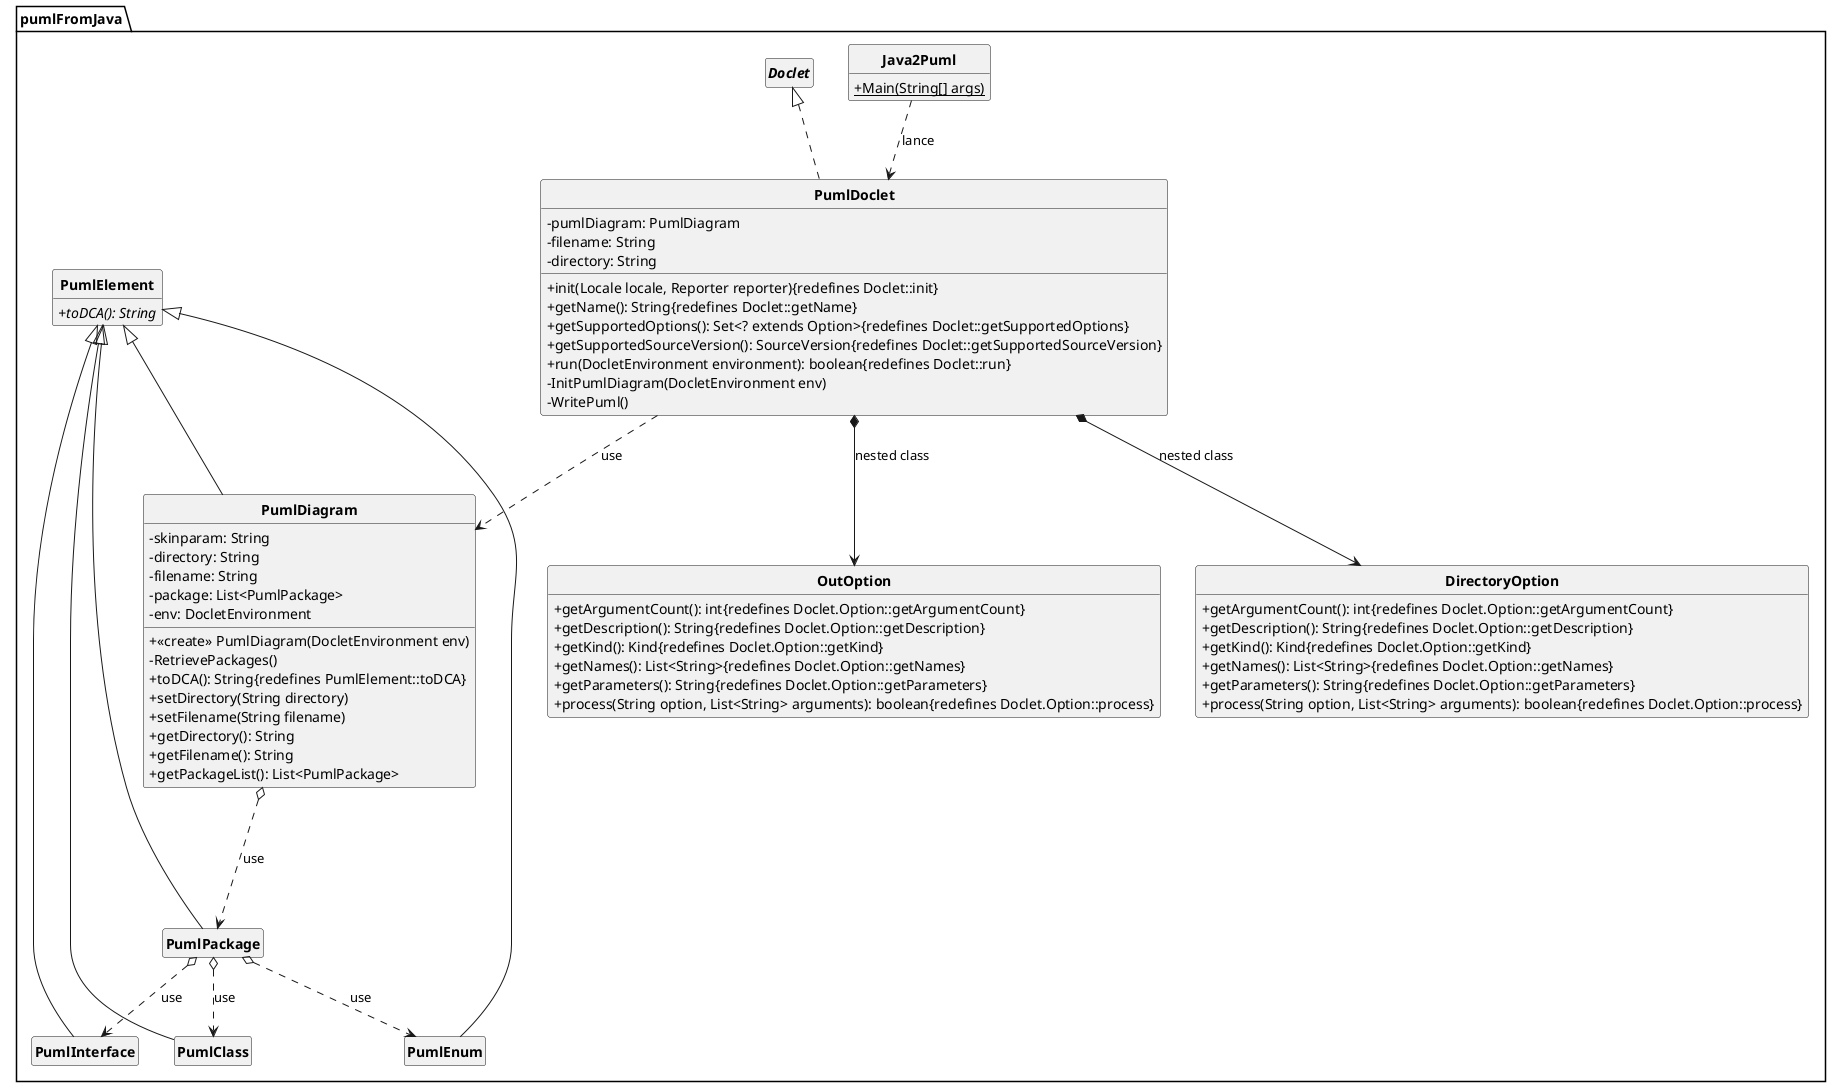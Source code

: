 @startuml

skinparam style strictuml
skinparam classAttributeIconSize 0
skinparam classFontStyle Bold
hide empty members

Package "pumlFromJava" {

class Java2Puml
{
    + {static} Main(String[] args)
}

class PumlDoclet implements Doclet
{
    -pumlDiagram: PumlDiagram
    -filename: String
    -directory: String
    + init(Locale locale, Reporter reporter){redefines Doclet::init}
    + getName(): String{redefines Doclet::getName}
    + getSupportedOptions(): Set<? extends Option>{redefines Doclet::getSupportedOptions}
    + getSupportedSourceVersion(): SourceVersion{redefines Doclet::getSupportedSourceVersion}
    + run(DocletEnvironment environment): boolean{redefines Doclet::run}
    - InitPumlDiagram(DocletEnvironment env)
    - WritePuml()
}

class OutOption implements Doclet.Option
{
    + getArgumentCount(): int{redefines Doclet.Option::getArgumentCount}
    + getDescription(): String{redefines Doclet.Option::getDescription}
    + getKind(): Kind{redefines Doclet.Option::getKind}
    + getNames(): List<String>{redefines Doclet.Option::getNames}
    + getParameters(): String{redefines Doclet.Option::getParameters}
    + process(String option, List<String> arguments): boolean{redefines Doclet.Option::process}
}

class DirectoryOption implements Doclet.Option
{
    + getArgumentCount(): int{redefines Doclet.Option::getArgumentCount}
    + getDescription(): String{redefines Doclet.Option::getDescription}
    + getKind(): Kind{redefines Doclet.Option::getKind}
    + getNames(): List<String>{redefines Doclet.Option::getNames}
    + getParameters(): String{redefines Doclet.Option::getParameters}
    + process(String option, List<String> arguments): boolean{redefines Doclet.Option::process}

}

class PumlElement
{
    +toDCA(): String{abstract}
}

class PumlDiagram extends PumlElement
{
    - skinparam: String
    - directory: String
    - filename: String
    - package: List<PumlPackage>
    - env: DocletEnvironment
    + <<create>> PumlDiagram(DocletEnvironment env)
    - RetrievePackages()
    + toDCA(): String{redefines PumlElement::toDCA}
    + setDirectory(String directory)
    + setFilename(String filename)
    + getDirectory(): String
    + getFilename(): String
    + getPackageList(): List<PumlPackage>
}

class PumlClass extends PumlElement
{
}

class PumlEnum extends PumlElement
{
}

class PumlInterface extends PumlElement
{
}

class PumlPackage extends PumlElement
{
}

PumlDoclet ..> PumlDiagram : use
Java2Puml ..> PumlDoclet : lance
PumlDiagram o...> PumlPackage : use
PumlPackage o..> PumlClass : use
PumlPackage o..> PumlInterface : use
PumlPackage o..> PumlEnum : use
PumlDoclet *--> OutOption : nested class
PumlDoclet *--> DirectoryOption : nested class
}

@enduml

